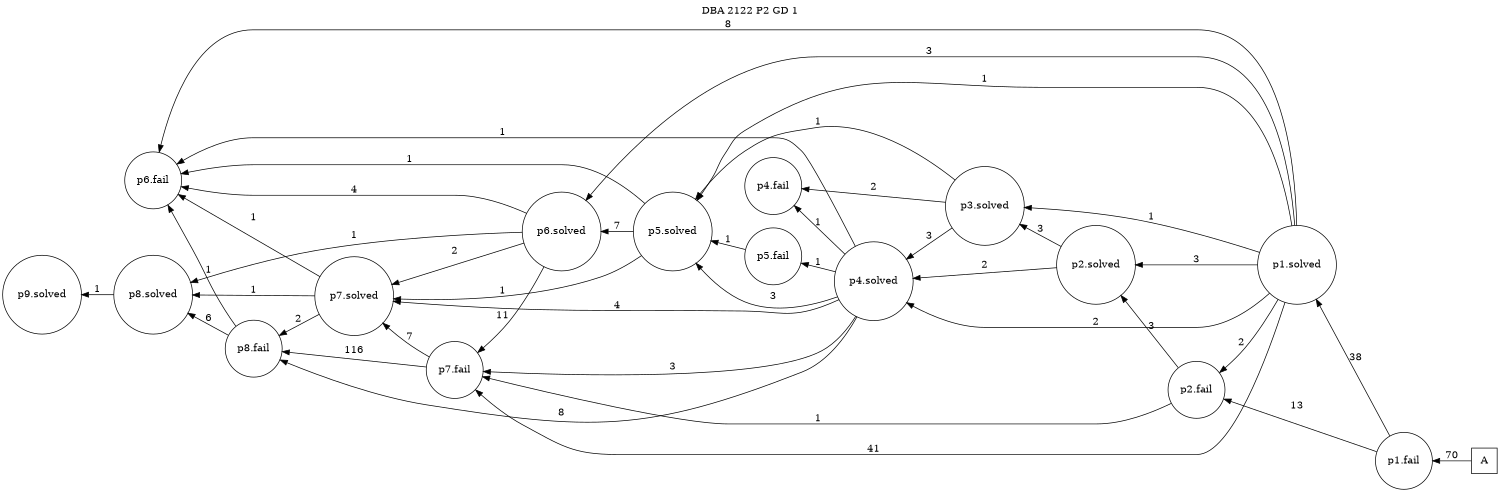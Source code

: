 digraph DBA_2122_P2_GD_1 {
labelloc="tl"
label= " DBA 2122 P2 GD 1 "
rankdir="RL";
graph [ size=" 10 , 10 !"]

"A" [shape="square" label="A"]
"p1.fail" [shape="circle" label="p1.fail"]
"p1.solved" [shape="circle" label="p1.solved"]
"p2.fail" [shape="circle" label="p2.fail"]
"p2.solved" [shape="circle" label="p2.solved"]
"p3.solved" [shape="circle" label="p3.solved"]
"p4.solved" [shape="circle" label="p4.solved"]
"p5.solved" [shape="circle" label="p5.solved"]
"p6.solved" [shape="circle" label="p6.solved"]
"p7.fail" [shape="circle" label="p7.fail"]
"p7.solved" [shape="circle" label="p7.solved"]
"p6.fail" [shape="circle" label="p6.fail"]
"p8.fail" [shape="circle" label="p8.fail"]
"p8.solved" [shape="circle" label="p8.solved"]
"p4.fail" [shape="circle" label="p4.fail"]
"p5.fail" [shape="circle" label="p5.fail"]
"p9.solved" [shape="circle" label="p9.solved"]
"A" -> "p1.fail" [ label=70]
"p1.fail" -> "p1.solved" [ label=38]
"p1.fail" -> "p2.fail" [ label=13]
"p1.solved" -> "p2.fail" [ label=2]
"p1.solved" -> "p2.solved" [ label=3]
"p1.solved" -> "p3.solved" [ label=1]
"p1.solved" -> "p4.solved" [ label=2]
"p1.solved" -> "p5.solved" [ label=1]
"p1.solved" -> "p6.solved" [ label=3]
"p1.solved" -> "p7.fail" [ label=41]
"p1.solved" -> "p6.fail" [ label=8]
"p2.fail" -> "p2.solved" [ label=3]
"p2.fail" -> "p7.fail" [ label=1]
"p2.solved" -> "p3.solved" [ label=3]
"p2.solved" -> "p4.solved" [ label=2]
"p3.solved" -> "p4.solved" [ label=3]
"p3.solved" -> "p5.solved" [ label=1]
"p3.solved" -> "p4.fail" [ label=2]
"p4.solved" -> "p5.solved" [ label=3]
"p4.solved" -> "p7.fail" [ label=3]
"p4.solved" -> "p7.solved" [ label=4]
"p4.solved" -> "p6.fail" [ label=1]
"p4.solved" -> "p8.fail" [ label=8]
"p4.solved" -> "p4.fail" [ label=1]
"p4.solved" -> "p5.fail" [ label=1]
"p5.solved" -> "p6.solved" [ label=7]
"p5.solved" -> "p7.solved" [ label=1]
"p5.solved" -> "p6.fail" [ label=1]
"p6.solved" -> "p7.fail" [ label=11]
"p6.solved" -> "p7.solved" [ label=2]
"p6.solved" -> "p6.fail" [ label=4]
"p6.solved" -> "p8.solved" [ label=1]
"p7.fail" -> "p7.solved" [ label=7]
"p7.fail" -> "p8.fail" [ label=116]
"p7.solved" -> "p6.fail" [ label=1]
"p7.solved" -> "p8.fail" [ label=2]
"p7.solved" -> "p8.solved" [ label=1]
"p8.fail" -> "p6.fail" [ label=1]
"p8.fail" -> "p8.solved" [ label=6]
"p8.solved" -> "p9.solved" [ label=1]
"p5.fail" -> "p5.solved" [ label=1]
}
